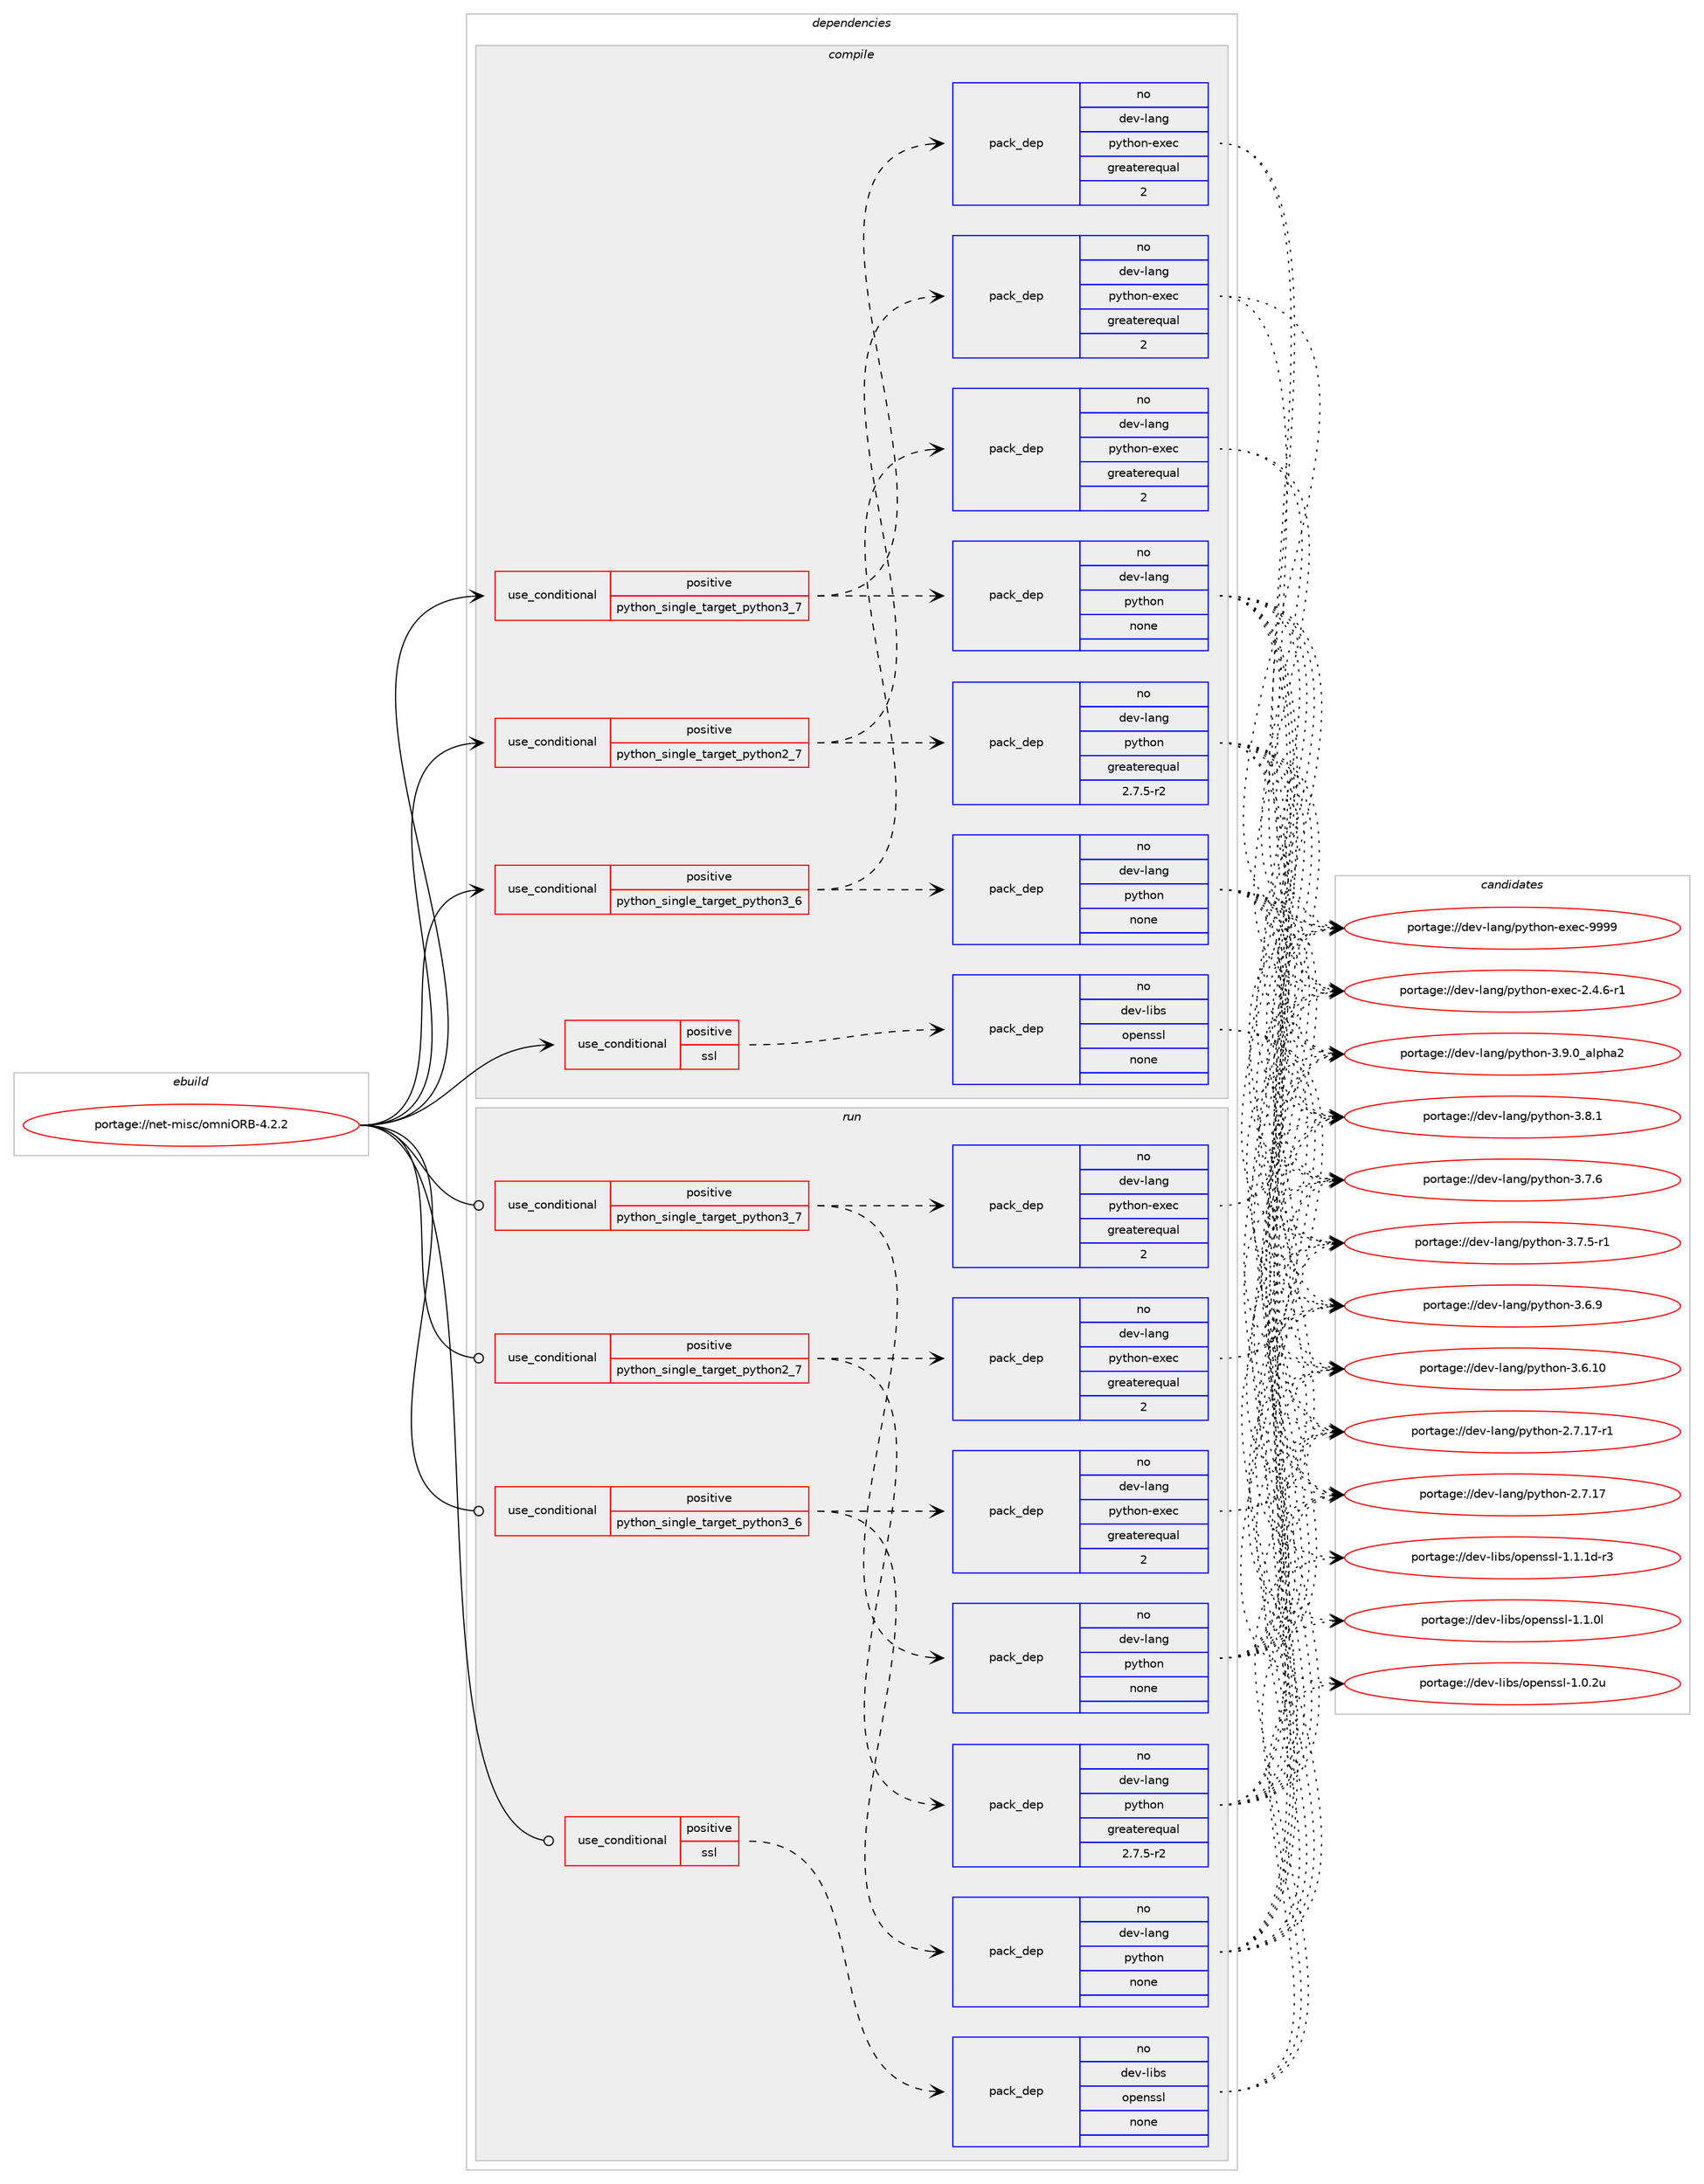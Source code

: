 digraph prolog {

# *************
# Graph options
# *************

newrank=true;
concentrate=true;
compound=true;
graph [rankdir=LR,fontname=Helvetica,fontsize=10,ranksep=1.5];#, ranksep=2.5, nodesep=0.2];
edge  [arrowhead=vee];
node  [fontname=Helvetica,fontsize=10];

# **********
# The ebuild
# **********

subgraph cluster_leftcol {
color=gray;
rank=same;
label=<<i>ebuild</i>>;
id [label="portage://net-misc/omniORB-4.2.2", color=red, width=4, href="../net-misc/omniORB-4.2.2.svg"];
}

# ****************
# The dependencies
# ****************

subgraph cluster_midcol {
color=gray;
label=<<i>dependencies</i>>;
subgraph cluster_compile {
fillcolor="#eeeeee";
style=filled;
label=<<i>compile</i>>;
subgraph cond24859 {
dependency121027 [label=<<TABLE BORDER="0" CELLBORDER="1" CELLSPACING="0" CELLPADDING="4"><TR><TD ROWSPAN="3" CELLPADDING="10">use_conditional</TD></TR><TR><TD>positive</TD></TR><TR><TD>python_single_target_python2_7</TD></TR></TABLE>>, shape=none, color=red];
subgraph pack94089 {
dependency121028 [label=<<TABLE BORDER="0" CELLBORDER="1" CELLSPACING="0" CELLPADDING="4" WIDTH="220"><TR><TD ROWSPAN="6" CELLPADDING="30">pack_dep</TD></TR><TR><TD WIDTH="110">no</TD></TR><TR><TD>dev-lang</TD></TR><TR><TD>python</TD></TR><TR><TD>greaterequal</TD></TR><TR><TD>2.7.5-r2</TD></TR></TABLE>>, shape=none, color=blue];
}
dependency121027:e -> dependency121028:w [weight=20,style="dashed",arrowhead="vee"];
subgraph pack94090 {
dependency121029 [label=<<TABLE BORDER="0" CELLBORDER="1" CELLSPACING="0" CELLPADDING="4" WIDTH="220"><TR><TD ROWSPAN="6" CELLPADDING="30">pack_dep</TD></TR><TR><TD WIDTH="110">no</TD></TR><TR><TD>dev-lang</TD></TR><TR><TD>python-exec</TD></TR><TR><TD>greaterequal</TD></TR><TR><TD>2</TD></TR></TABLE>>, shape=none, color=blue];
}
dependency121027:e -> dependency121029:w [weight=20,style="dashed",arrowhead="vee"];
}
id:e -> dependency121027:w [weight=20,style="solid",arrowhead="vee"];
subgraph cond24860 {
dependency121030 [label=<<TABLE BORDER="0" CELLBORDER="1" CELLSPACING="0" CELLPADDING="4"><TR><TD ROWSPAN="3" CELLPADDING="10">use_conditional</TD></TR><TR><TD>positive</TD></TR><TR><TD>python_single_target_python3_6</TD></TR></TABLE>>, shape=none, color=red];
subgraph pack94091 {
dependency121031 [label=<<TABLE BORDER="0" CELLBORDER="1" CELLSPACING="0" CELLPADDING="4" WIDTH="220"><TR><TD ROWSPAN="6" CELLPADDING="30">pack_dep</TD></TR><TR><TD WIDTH="110">no</TD></TR><TR><TD>dev-lang</TD></TR><TR><TD>python</TD></TR><TR><TD>none</TD></TR><TR><TD></TD></TR></TABLE>>, shape=none, color=blue];
}
dependency121030:e -> dependency121031:w [weight=20,style="dashed",arrowhead="vee"];
subgraph pack94092 {
dependency121032 [label=<<TABLE BORDER="0" CELLBORDER="1" CELLSPACING="0" CELLPADDING="4" WIDTH="220"><TR><TD ROWSPAN="6" CELLPADDING="30">pack_dep</TD></TR><TR><TD WIDTH="110">no</TD></TR><TR><TD>dev-lang</TD></TR><TR><TD>python-exec</TD></TR><TR><TD>greaterequal</TD></TR><TR><TD>2</TD></TR></TABLE>>, shape=none, color=blue];
}
dependency121030:e -> dependency121032:w [weight=20,style="dashed",arrowhead="vee"];
}
id:e -> dependency121030:w [weight=20,style="solid",arrowhead="vee"];
subgraph cond24861 {
dependency121033 [label=<<TABLE BORDER="0" CELLBORDER="1" CELLSPACING="0" CELLPADDING="4"><TR><TD ROWSPAN="3" CELLPADDING="10">use_conditional</TD></TR><TR><TD>positive</TD></TR><TR><TD>python_single_target_python3_7</TD></TR></TABLE>>, shape=none, color=red];
subgraph pack94093 {
dependency121034 [label=<<TABLE BORDER="0" CELLBORDER="1" CELLSPACING="0" CELLPADDING="4" WIDTH="220"><TR><TD ROWSPAN="6" CELLPADDING="30">pack_dep</TD></TR><TR><TD WIDTH="110">no</TD></TR><TR><TD>dev-lang</TD></TR><TR><TD>python</TD></TR><TR><TD>none</TD></TR><TR><TD></TD></TR></TABLE>>, shape=none, color=blue];
}
dependency121033:e -> dependency121034:w [weight=20,style="dashed",arrowhead="vee"];
subgraph pack94094 {
dependency121035 [label=<<TABLE BORDER="0" CELLBORDER="1" CELLSPACING="0" CELLPADDING="4" WIDTH="220"><TR><TD ROWSPAN="6" CELLPADDING="30">pack_dep</TD></TR><TR><TD WIDTH="110">no</TD></TR><TR><TD>dev-lang</TD></TR><TR><TD>python-exec</TD></TR><TR><TD>greaterequal</TD></TR><TR><TD>2</TD></TR></TABLE>>, shape=none, color=blue];
}
dependency121033:e -> dependency121035:w [weight=20,style="dashed",arrowhead="vee"];
}
id:e -> dependency121033:w [weight=20,style="solid",arrowhead="vee"];
subgraph cond24862 {
dependency121036 [label=<<TABLE BORDER="0" CELLBORDER="1" CELLSPACING="0" CELLPADDING="4"><TR><TD ROWSPAN="3" CELLPADDING="10">use_conditional</TD></TR><TR><TD>positive</TD></TR><TR><TD>ssl</TD></TR></TABLE>>, shape=none, color=red];
subgraph pack94095 {
dependency121037 [label=<<TABLE BORDER="0" CELLBORDER="1" CELLSPACING="0" CELLPADDING="4" WIDTH="220"><TR><TD ROWSPAN="6" CELLPADDING="30">pack_dep</TD></TR><TR><TD WIDTH="110">no</TD></TR><TR><TD>dev-libs</TD></TR><TR><TD>openssl</TD></TR><TR><TD>none</TD></TR><TR><TD></TD></TR></TABLE>>, shape=none, color=blue];
}
dependency121036:e -> dependency121037:w [weight=20,style="dashed",arrowhead="vee"];
}
id:e -> dependency121036:w [weight=20,style="solid",arrowhead="vee"];
}
subgraph cluster_compileandrun {
fillcolor="#eeeeee";
style=filled;
label=<<i>compile and run</i>>;
}
subgraph cluster_run {
fillcolor="#eeeeee";
style=filled;
label=<<i>run</i>>;
subgraph cond24863 {
dependency121038 [label=<<TABLE BORDER="0" CELLBORDER="1" CELLSPACING="0" CELLPADDING="4"><TR><TD ROWSPAN="3" CELLPADDING="10">use_conditional</TD></TR><TR><TD>positive</TD></TR><TR><TD>python_single_target_python2_7</TD></TR></TABLE>>, shape=none, color=red];
subgraph pack94096 {
dependency121039 [label=<<TABLE BORDER="0" CELLBORDER="1" CELLSPACING="0" CELLPADDING="4" WIDTH="220"><TR><TD ROWSPAN="6" CELLPADDING="30">pack_dep</TD></TR><TR><TD WIDTH="110">no</TD></TR><TR><TD>dev-lang</TD></TR><TR><TD>python</TD></TR><TR><TD>greaterequal</TD></TR><TR><TD>2.7.5-r2</TD></TR></TABLE>>, shape=none, color=blue];
}
dependency121038:e -> dependency121039:w [weight=20,style="dashed",arrowhead="vee"];
subgraph pack94097 {
dependency121040 [label=<<TABLE BORDER="0" CELLBORDER="1" CELLSPACING="0" CELLPADDING="4" WIDTH="220"><TR><TD ROWSPAN="6" CELLPADDING="30">pack_dep</TD></TR><TR><TD WIDTH="110">no</TD></TR><TR><TD>dev-lang</TD></TR><TR><TD>python-exec</TD></TR><TR><TD>greaterequal</TD></TR><TR><TD>2</TD></TR></TABLE>>, shape=none, color=blue];
}
dependency121038:e -> dependency121040:w [weight=20,style="dashed",arrowhead="vee"];
}
id:e -> dependency121038:w [weight=20,style="solid",arrowhead="odot"];
subgraph cond24864 {
dependency121041 [label=<<TABLE BORDER="0" CELLBORDER="1" CELLSPACING="0" CELLPADDING="4"><TR><TD ROWSPAN="3" CELLPADDING="10">use_conditional</TD></TR><TR><TD>positive</TD></TR><TR><TD>python_single_target_python3_6</TD></TR></TABLE>>, shape=none, color=red];
subgraph pack94098 {
dependency121042 [label=<<TABLE BORDER="0" CELLBORDER="1" CELLSPACING="0" CELLPADDING="4" WIDTH="220"><TR><TD ROWSPAN="6" CELLPADDING="30">pack_dep</TD></TR><TR><TD WIDTH="110">no</TD></TR><TR><TD>dev-lang</TD></TR><TR><TD>python</TD></TR><TR><TD>none</TD></TR><TR><TD></TD></TR></TABLE>>, shape=none, color=blue];
}
dependency121041:e -> dependency121042:w [weight=20,style="dashed",arrowhead="vee"];
subgraph pack94099 {
dependency121043 [label=<<TABLE BORDER="0" CELLBORDER="1" CELLSPACING="0" CELLPADDING="4" WIDTH="220"><TR><TD ROWSPAN="6" CELLPADDING="30">pack_dep</TD></TR><TR><TD WIDTH="110">no</TD></TR><TR><TD>dev-lang</TD></TR><TR><TD>python-exec</TD></TR><TR><TD>greaterequal</TD></TR><TR><TD>2</TD></TR></TABLE>>, shape=none, color=blue];
}
dependency121041:e -> dependency121043:w [weight=20,style="dashed",arrowhead="vee"];
}
id:e -> dependency121041:w [weight=20,style="solid",arrowhead="odot"];
subgraph cond24865 {
dependency121044 [label=<<TABLE BORDER="0" CELLBORDER="1" CELLSPACING="0" CELLPADDING="4"><TR><TD ROWSPAN="3" CELLPADDING="10">use_conditional</TD></TR><TR><TD>positive</TD></TR><TR><TD>python_single_target_python3_7</TD></TR></TABLE>>, shape=none, color=red];
subgraph pack94100 {
dependency121045 [label=<<TABLE BORDER="0" CELLBORDER="1" CELLSPACING="0" CELLPADDING="4" WIDTH="220"><TR><TD ROWSPAN="6" CELLPADDING="30">pack_dep</TD></TR><TR><TD WIDTH="110">no</TD></TR><TR><TD>dev-lang</TD></TR><TR><TD>python</TD></TR><TR><TD>none</TD></TR><TR><TD></TD></TR></TABLE>>, shape=none, color=blue];
}
dependency121044:e -> dependency121045:w [weight=20,style="dashed",arrowhead="vee"];
subgraph pack94101 {
dependency121046 [label=<<TABLE BORDER="0" CELLBORDER="1" CELLSPACING="0" CELLPADDING="4" WIDTH="220"><TR><TD ROWSPAN="6" CELLPADDING="30">pack_dep</TD></TR><TR><TD WIDTH="110">no</TD></TR><TR><TD>dev-lang</TD></TR><TR><TD>python-exec</TD></TR><TR><TD>greaterequal</TD></TR><TR><TD>2</TD></TR></TABLE>>, shape=none, color=blue];
}
dependency121044:e -> dependency121046:w [weight=20,style="dashed",arrowhead="vee"];
}
id:e -> dependency121044:w [weight=20,style="solid",arrowhead="odot"];
subgraph cond24866 {
dependency121047 [label=<<TABLE BORDER="0" CELLBORDER="1" CELLSPACING="0" CELLPADDING="4"><TR><TD ROWSPAN="3" CELLPADDING="10">use_conditional</TD></TR><TR><TD>positive</TD></TR><TR><TD>ssl</TD></TR></TABLE>>, shape=none, color=red];
subgraph pack94102 {
dependency121048 [label=<<TABLE BORDER="0" CELLBORDER="1" CELLSPACING="0" CELLPADDING="4" WIDTH="220"><TR><TD ROWSPAN="6" CELLPADDING="30">pack_dep</TD></TR><TR><TD WIDTH="110">no</TD></TR><TR><TD>dev-libs</TD></TR><TR><TD>openssl</TD></TR><TR><TD>none</TD></TR><TR><TD></TD></TR></TABLE>>, shape=none, color=blue];
}
dependency121047:e -> dependency121048:w [weight=20,style="dashed",arrowhead="vee"];
}
id:e -> dependency121047:w [weight=20,style="solid",arrowhead="odot"];
}
}

# **************
# The candidates
# **************

subgraph cluster_choices {
rank=same;
color=gray;
label=<<i>candidates</i>>;

subgraph choice94089 {
color=black;
nodesep=1;
choice10010111845108971101034711212111610411111045514657464895971081121049750 [label="portage://dev-lang/python-3.9.0_alpha2", color=red, width=4,href="../dev-lang/python-3.9.0_alpha2.svg"];
choice100101118451089711010347112121116104111110455146564649 [label="portage://dev-lang/python-3.8.1", color=red, width=4,href="../dev-lang/python-3.8.1.svg"];
choice100101118451089711010347112121116104111110455146554654 [label="portage://dev-lang/python-3.7.6", color=red, width=4,href="../dev-lang/python-3.7.6.svg"];
choice1001011184510897110103471121211161041111104551465546534511449 [label="portage://dev-lang/python-3.7.5-r1", color=red, width=4,href="../dev-lang/python-3.7.5-r1.svg"];
choice100101118451089711010347112121116104111110455146544657 [label="portage://dev-lang/python-3.6.9", color=red, width=4,href="../dev-lang/python-3.6.9.svg"];
choice10010111845108971101034711212111610411111045514654464948 [label="portage://dev-lang/python-3.6.10", color=red, width=4,href="../dev-lang/python-3.6.10.svg"];
choice100101118451089711010347112121116104111110455046554649554511449 [label="portage://dev-lang/python-2.7.17-r1", color=red, width=4,href="../dev-lang/python-2.7.17-r1.svg"];
choice10010111845108971101034711212111610411111045504655464955 [label="portage://dev-lang/python-2.7.17", color=red, width=4,href="../dev-lang/python-2.7.17.svg"];
dependency121028:e -> choice10010111845108971101034711212111610411111045514657464895971081121049750:w [style=dotted,weight="100"];
dependency121028:e -> choice100101118451089711010347112121116104111110455146564649:w [style=dotted,weight="100"];
dependency121028:e -> choice100101118451089711010347112121116104111110455146554654:w [style=dotted,weight="100"];
dependency121028:e -> choice1001011184510897110103471121211161041111104551465546534511449:w [style=dotted,weight="100"];
dependency121028:e -> choice100101118451089711010347112121116104111110455146544657:w [style=dotted,weight="100"];
dependency121028:e -> choice10010111845108971101034711212111610411111045514654464948:w [style=dotted,weight="100"];
dependency121028:e -> choice100101118451089711010347112121116104111110455046554649554511449:w [style=dotted,weight="100"];
dependency121028:e -> choice10010111845108971101034711212111610411111045504655464955:w [style=dotted,weight="100"];
}
subgraph choice94090 {
color=black;
nodesep=1;
choice10010111845108971101034711212111610411111045101120101994557575757 [label="portage://dev-lang/python-exec-9999", color=red, width=4,href="../dev-lang/python-exec-9999.svg"];
choice10010111845108971101034711212111610411111045101120101994550465246544511449 [label="portage://dev-lang/python-exec-2.4.6-r1", color=red, width=4,href="../dev-lang/python-exec-2.4.6-r1.svg"];
dependency121029:e -> choice10010111845108971101034711212111610411111045101120101994557575757:w [style=dotted,weight="100"];
dependency121029:e -> choice10010111845108971101034711212111610411111045101120101994550465246544511449:w [style=dotted,weight="100"];
}
subgraph choice94091 {
color=black;
nodesep=1;
choice10010111845108971101034711212111610411111045514657464895971081121049750 [label="portage://dev-lang/python-3.9.0_alpha2", color=red, width=4,href="../dev-lang/python-3.9.0_alpha2.svg"];
choice100101118451089711010347112121116104111110455146564649 [label="portage://dev-lang/python-3.8.1", color=red, width=4,href="../dev-lang/python-3.8.1.svg"];
choice100101118451089711010347112121116104111110455146554654 [label="portage://dev-lang/python-3.7.6", color=red, width=4,href="../dev-lang/python-3.7.6.svg"];
choice1001011184510897110103471121211161041111104551465546534511449 [label="portage://dev-lang/python-3.7.5-r1", color=red, width=4,href="../dev-lang/python-3.7.5-r1.svg"];
choice100101118451089711010347112121116104111110455146544657 [label="portage://dev-lang/python-3.6.9", color=red, width=4,href="../dev-lang/python-3.6.9.svg"];
choice10010111845108971101034711212111610411111045514654464948 [label="portage://dev-lang/python-3.6.10", color=red, width=4,href="../dev-lang/python-3.6.10.svg"];
choice100101118451089711010347112121116104111110455046554649554511449 [label="portage://dev-lang/python-2.7.17-r1", color=red, width=4,href="../dev-lang/python-2.7.17-r1.svg"];
choice10010111845108971101034711212111610411111045504655464955 [label="portage://dev-lang/python-2.7.17", color=red, width=4,href="../dev-lang/python-2.7.17.svg"];
dependency121031:e -> choice10010111845108971101034711212111610411111045514657464895971081121049750:w [style=dotted,weight="100"];
dependency121031:e -> choice100101118451089711010347112121116104111110455146564649:w [style=dotted,weight="100"];
dependency121031:e -> choice100101118451089711010347112121116104111110455146554654:w [style=dotted,weight="100"];
dependency121031:e -> choice1001011184510897110103471121211161041111104551465546534511449:w [style=dotted,weight="100"];
dependency121031:e -> choice100101118451089711010347112121116104111110455146544657:w [style=dotted,weight="100"];
dependency121031:e -> choice10010111845108971101034711212111610411111045514654464948:w [style=dotted,weight="100"];
dependency121031:e -> choice100101118451089711010347112121116104111110455046554649554511449:w [style=dotted,weight="100"];
dependency121031:e -> choice10010111845108971101034711212111610411111045504655464955:w [style=dotted,weight="100"];
}
subgraph choice94092 {
color=black;
nodesep=1;
choice10010111845108971101034711212111610411111045101120101994557575757 [label="portage://dev-lang/python-exec-9999", color=red, width=4,href="../dev-lang/python-exec-9999.svg"];
choice10010111845108971101034711212111610411111045101120101994550465246544511449 [label="portage://dev-lang/python-exec-2.4.6-r1", color=red, width=4,href="../dev-lang/python-exec-2.4.6-r1.svg"];
dependency121032:e -> choice10010111845108971101034711212111610411111045101120101994557575757:w [style=dotted,weight="100"];
dependency121032:e -> choice10010111845108971101034711212111610411111045101120101994550465246544511449:w [style=dotted,weight="100"];
}
subgraph choice94093 {
color=black;
nodesep=1;
choice10010111845108971101034711212111610411111045514657464895971081121049750 [label="portage://dev-lang/python-3.9.0_alpha2", color=red, width=4,href="../dev-lang/python-3.9.0_alpha2.svg"];
choice100101118451089711010347112121116104111110455146564649 [label="portage://dev-lang/python-3.8.1", color=red, width=4,href="../dev-lang/python-3.8.1.svg"];
choice100101118451089711010347112121116104111110455146554654 [label="portage://dev-lang/python-3.7.6", color=red, width=4,href="../dev-lang/python-3.7.6.svg"];
choice1001011184510897110103471121211161041111104551465546534511449 [label="portage://dev-lang/python-3.7.5-r1", color=red, width=4,href="../dev-lang/python-3.7.5-r1.svg"];
choice100101118451089711010347112121116104111110455146544657 [label="portage://dev-lang/python-3.6.9", color=red, width=4,href="../dev-lang/python-3.6.9.svg"];
choice10010111845108971101034711212111610411111045514654464948 [label="portage://dev-lang/python-3.6.10", color=red, width=4,href="../dev-lang/python-3.6.10.svg"];
choice100101118451089711010347112121116104111110455046554649554511449 [label="portage://dev-lang/python-2.7.17-r1", color=red, width=4,href="../dev-lang/python-2.7.17-r1.svg"];
choice10010111845108971101034711212111610411111045504655464955 [label="portage://dev-lang/python-2.7.17", color=red, width=4,href="../dev-lang/python-2.7.17.svg"];
dependency121034:e -> choice10010111845108971101034711212111610411111045514657464895971081121049750:w [style=dotted,weight="100"];
dependency121034:e -> choice100101118451089711010347112121116104111110455146564649:w [style=dotted,weight="100"];
dependency121034:e -> choice100101118451089711010347112121116104111110455146554654:w [style=dotted,weight="100"];
dependency121034:e -> choice1001011184510897110103471121211161041111104551465546534511449:w [style=dotted,weight="100"];
dependency121034:e -> choice100101118451089711010347112121116104111110455146544657:w [style=dotted,weight="100"];
dependency121034:e -> choice10010111845108971101034711212111610411111045514654464948:w [style=dotted,weight="100"];
dependency121034:e -> choice100101118451089711010347112121116104111110455046554649554511449:w [style=dotted,weight="100"];
dependency121034:e -> choice10010111845108971101034711212111610411111045504655464955:w [style=dotted,weight="100"];
}
subgraph choice94094 {
color=black;
nodesep=1;
choice10010111845108971101034711212111610411111045101120101994557575757 [label="portage://dev-lang/python-exec-9999", color=red, width=4,href="../dev-lang/python-exec-9999.svg"];
choice10010111845108971101034711212111610411111045101120101994550465246544511449 [label="portage://dev-lang/python-exec-2.4.6-r1", color=red, width=4,href="../dev-lang/python-exec-2.4.6-r1.svg"];
dependency121035:e -> choice10010111845108971101034711212111610411111045101120101994557575757:w [style=dotted,weight="100"];
dependency121035:e -> choice10010111845108971101034711212111610411111045101120101994550465246544511449:w [style=dotted,weight="100"];
}
subgraph choice94095 {
color=black;
nodesep=1;
choice1001011184510810598115471111121011101151151084549464946491004511451 [label="portage://dev-libs/openssl-1.1.1d-r3", color=red, width=4,href="../dev-libs/openssl-1.1.1d-r3.svg"];
choice100101118451081059811547111112101110115115108454946494648108 [label="portage://dev-libs/openssl-1.1.0l", color=red, width=4,href="../dev-libs/openssl-1.1.0l.svg"];
choice100101118451081059811547111112101110115115108454946484650117 [label="portage://dev-libs/openssl-1.0.2u", color=red, width=4,href="../dev-libs/openssl-1.0.2u.svg"];
dependency121037:e -> choice1001011184510810598115471111121011101151151084549464946491004511451:w [style=dotted,weight="100"];
dependency121037:e -> choice100101118451081059811547111112101110115115108454946494648108:w [style=dotted,weight="100"];
dependency121037:e -> choice100101118451081059811547111112101110115115108454946484650117:w [style=dotted,weight="100"];
}
subgraph choice94096 {
color=black;
nodesep=1;
choice10010111845108971101034711212111610411111045514657464895971081121049750 [label="portage://dev-lang/python-3.9.0_alpha2", color=red, width=4,href="../dev-lang/python-3.9.0_alpha2.svg"];
choice100101118451089711010347112121116104111110455146564649 [label="portage://dev-lang/python-3.8.1", color=red, width=4,href="../dev-lang/python-3.8.1.svg"];
choice100101118451089711010347112121116104111110455146554654 [label="portage://dev-lang/python-3.7.6", color=red, width=4,href="../dev-lang/python-3.7.6.svg"];
choice1001011184510897110103471121211161041111104551465546534511449 [label="portage://dev-lang/python-3.7.5-r1", color=red, width=4,href="../dev-lang/python-3.7.5-r1.svg"];
choice100101118451089711010347112121116104111110455146544657 [label="portage://dev-lang/python-3.6.9", color=red, width=4,href="../dev-lang/python-3.6.9.svg"];
choice10010111845108971101034711212111610411111045514654464948 [label="portage://dev-lang/python-3.6.10", color=red, width=4,href="../dev-lang/python-3.6.10.svg"];
choice100101118451089711010347112121116104111110455046554649554511449 [label="portage://dev-lang/python-2.7.17-r1", color=red, width=4,href="../dev-lang/python-2.7.17-r1.svg"];
choice10010111845108971101034711212111610411111045504655464955 [label="portage://dev-lang/python-2.7.17", color=red, width=4,href="../dev-lang/python-2.7.17.svg"];
dependency121039:e -> choice10010111845108971101034711212111610411111045514657464895971081121049750:w [style=dotted,weight="100"];
dependency121039:e -> choice100101118451089711010347112121116104111110455146564649:w [style=dotted,weight="100"];
dependency121039:e -> choice100101118451089711010347112121116104111110455146554654:w [style=dotted,weight="100"];
dependency121039:e -> choice1001011184510897110103471121211161041111104551465546534511449:w [style=dotted,weight="100"];
dependency121039:e -> choice100101118451089711010347112121116104111110455146544657:w [style=dotted,weight="100"];
dependency121039:e -> choice10010111845108971101034711212111610411111045514654464948:w [style=dotted,weight="100"];
dependency121039:e -> choice100101118451089711010347112121116104111110455046554649554511449:w [style=dotted,weight="100"];
dependency121039:e -> choice10010111845108971101034711212111610411111045504655464955:w [style=dotted,weight="100"];
}
subgraph choice94097 {
color=black;
nodesep=1;
choice10010111845108971101034711212111610411111045101120101994557575757 [label="portage://dev-lang/python-exec-9999", color=red, width=4,href="../dev-lang/python-exec-9999.svg"];
choice10010111845108971101034711212111610411111045101120101994550465246544511449 [label="portage://dev-lang/python-exec-2.4.6-r1", color=red, width=4,href="../dev-lang/python-exec-2.4.6-r1.svg"];
dependency121040:e -> choice10010111845108971101034711212111610411111045101120101994557575757:w [style=dotted,weight="100"];
dependency121040:e -> choice10010111845108971101034711212111610411111045101120101994550465246544511449:w [style=dotted,weight="100"];
}
subgraph choice94098 {
color=black;
nodesep=1;
choice10010111845108971101034711212111610411111045514657464895971081121049750 [label="portage://dev-lang/python-3.9.0_alpha2", color=red, width=4,href="../dev-lang/python-3.9.0_alpha2.svg"];
choice100101118451089711010347112121116104111110455146564649 [label="portage://dev-lang/python-3.8.1", color=red, width=4,href="../dev-lang/python-3.8.1.svg"];
choice100101118451089711010347112121116104111110455146554654 [label="portage://dev-lang/python-3.7.6", color=red, width=4,href="../dev-lang/python-3.7.6.svg"];
choice1001011184510897110103471121211161041111104551465546534511449 [label="portage://dev-lang/python-3.7.5-r1", color=red, width=4,href="../dev-lang/python-3.7.5-r1.svg"];
choice100101118451089711010347112121116104111110455146544657 [label="portage://dev-lang/python-3.6.9", color=red, width=4,href="../dev-lang/python-3.6.9.svg"];
choice10010111845108971101034711212111610411111045514654464948 [label="portage://dev-lang/python-3.6.10", color=red, width=4,href="../dev-lang/python-3.6.10.svg"];
choice100101118451089711010347112121116104111110455046554649554511449 [label="portage://dev-lang/python-2.7.17-r1", color=red, width=4,href="../dev-lang/python-2.7.17-r1.svg"];
choice10010111845108971101034711212111610411111045504655464955 [label="portage://dev-lang/python-2.7.17", color=red, width=4,href="../dev-lang/python-2.7.17.svg"];
dependency121042:e -> choice10010111845108971101034711212111610411111045514657464895971081121049750:w [style=dotted,weight="100"];
dependency121042:e -> choice100101118451089711010347112121116104111110455146564649:w [style=dotted,weight="100"];
dependency121042:e -> choice100101118451089711010347112121116104111110455146554654:w [style=dotted,weight="100"];
dependency121042:e -> choice1001011184510897110103471121211161041111104551465546534511449:w [style=dotted,weight="100"];
dependency121042:e -> choice100101118451089711010347112121116104111110455146544657:w [style=dotted,weight="100"];
dependency121042:e -> choice10010111845108971101034711212111610411111045514654464948:w [style=dotted,weight="100"];
dependency121042:e -> choice100101118451089711010347112121116104111110455046554649554511449:w [style=dotted,weight="100"];
dependency121042:e -> choice10010111845108971101034711212111610411111045504655464955:w [style=dotted,weight="100"];
}
subgraph choice94099 {
color=black;
nodesep=1;
choice10010111845108971101034711212111610411111045101120101994557575757 [label="portage://dev-lang/python-exec-9999", color=red, width=4,href="../dev-lang/python-exec-9999.svg"];
choice10010111845108971101034711212111610411111045101120101994550465246544511449 [label="portage://dev-lang/python-exec-2.4.6-r1", color=red, width=4,href="../dev-lang/python-exec-2.4.6-r1.svg"];
dependency121043:e -> choice10010111845108971101034711212111610411111045101120101994557575757:w [style=dotted,weight="100"];
dependency121043:e -> choice10010111845108971101034711212111610411111045101120101994550465246544511449:w [style=dotted,weight="100"];
}
subgraph choice94100 {
color=black;
nodesep=1;
choice10010111845108971101034711212111610411111045514657464895971081121049750 [label="portage://dev-lang/python-3.9.0_alpha2", color=red, width=4,href="../dev-lang/python-3.9.0_alpha2.svg"];
choice100101118451089711010347112121116104111110455146564649 [label="portage://dev-lang/python-3.8.1", color=red, width=4,href="../dev-lang/python-3.8.1.svg"];
choice100101118451089711010347112121116104111110455146554654 [label="portage://dev-lang/python-3.7.6", color=red, width=4,href="../dev-lang/python-3.7.6.svg"];
choice1001011184510897110103471121211161041111104551465546534511449 [label="portage://dev-lang/python-3.7.5-r1", color=red, width=4,href="../dev-lang/python-3.7.5-r1.svg"];
choice100101118451089711010347112121116104111110455146544657 [label="portage://dev-lang/python-3.6.9", color=red, width=4,href="../dev-lang/python-3.6.9.svg"];
choice10010111845108971101034711212111610411111045514654464948 [label="portage://dev-lang/python-3.6.10", color=red, width=4,href="../dev-lang/python-3.6.10.svg"];
choice100101118451089711010347112121116104111110455046554649554511449 [label="portage://dev-lang/python-2.7.17-r1", color=red, width=4,href="../dev-lang/python-2.7.17-r1.svg"];
choice10010111845108971101034711212111610411111045504655464955 [label="portage://dev-lang/python-2.7.17", color=red, width=4,href="../dev-lang/python-2.7.17.svg"];
dependency121045:e -> choice10010111845108971101034711212111610411111045514657464895971081121049750:w [style=dotted,weight="100"];
dependency121045:e -> choice100101118451089711010347112121116104111110455146564649:w [style=dotted,weight="100"];
dependency121045:e -> choice100101118451089711010347112121116104111110455146554654:w [style=dotted,weight="100"];
dependency121045:e -> choice1001011184510897110103471121211161041111104551465546534511449:w [style=dotted,weight="100"];
dependency121045:e -> choice100101118451089711010347112121116104111110455146544657:w [style=dotted,weight="100"];
dependency121045:e -> choice10010111845108971101034711212111610411111045514654464948:w [style=dotted,weight="100"];
dependency121045:e -> choice100101118451089711010347112121116104111110455046554649554511449:w [style=dotted,weight="100"];
dependency121045:e -> choice10010111845108971101034711212111610411111045504655464955:w [style=dotted,weight="100"];
}
subgraph choice94101 {
color=black;
nodesep=1;
choice10010111845108971101034711212111610411111045101120101994557575757 [label="portage://dev-lang/python-exec-9999", color=red, width=4,href="../dev-lang/python-exec-9999.svg"];
choice10010111845108971101034711212111610411111045101120101994550465246544511449 [label="portage://dev-lang/python-exec-2.4.6-r1", color=red, width=4,href="../dev-lang/python-exec-2.4.6-r1.svg"];
dependency121046:e -> choice10010111845108971101034711212111610411111045101120101994557575757:w [style=dotted,weight="100"];
dependency121046:e -> choice10010111845108971101034711212111610411111045101120101994550465246544511449:w [style=dotted,weight="100"];
}
subgraph choice94102 {
color=black;
nodesep=1;
choice1001011184510810598115471111121011101151151084549464946491004511451 [label="portage://dev-libs/openssl-1.1.1d-r3", color=red, width=4,href="../dev-libs/openssl-1.1.1d-r3.svg"];
choice100101118451081059811547111112101110115115108454946494648108 [label="portage://dev-libs/openssl-1.1.0l", color=red, width=4,href="../dev-libs/openssl-1.1.0l.svg"];
choice100101118451081059811547111112101110115115108454946484650117 [label="portage://dev-libs/openssl-1.0.2u", color=red, width=4,href="../dev-libs/openssl-1.0.2u.svg"];
dependency121048:e -> choice1001011184510810598115471111121011101151151084549464946491004511451:w [style=dotted,weight="100"];
dependency121048:e -> choice100101118451081059811547111112101110115115108454946494648108:w [style=dotted,weight="100"];
dependency121048:e -> choice100101118451081059811547111112101110115115108454946484650117:w [style=dotted,weight="100"];
}
}

}
